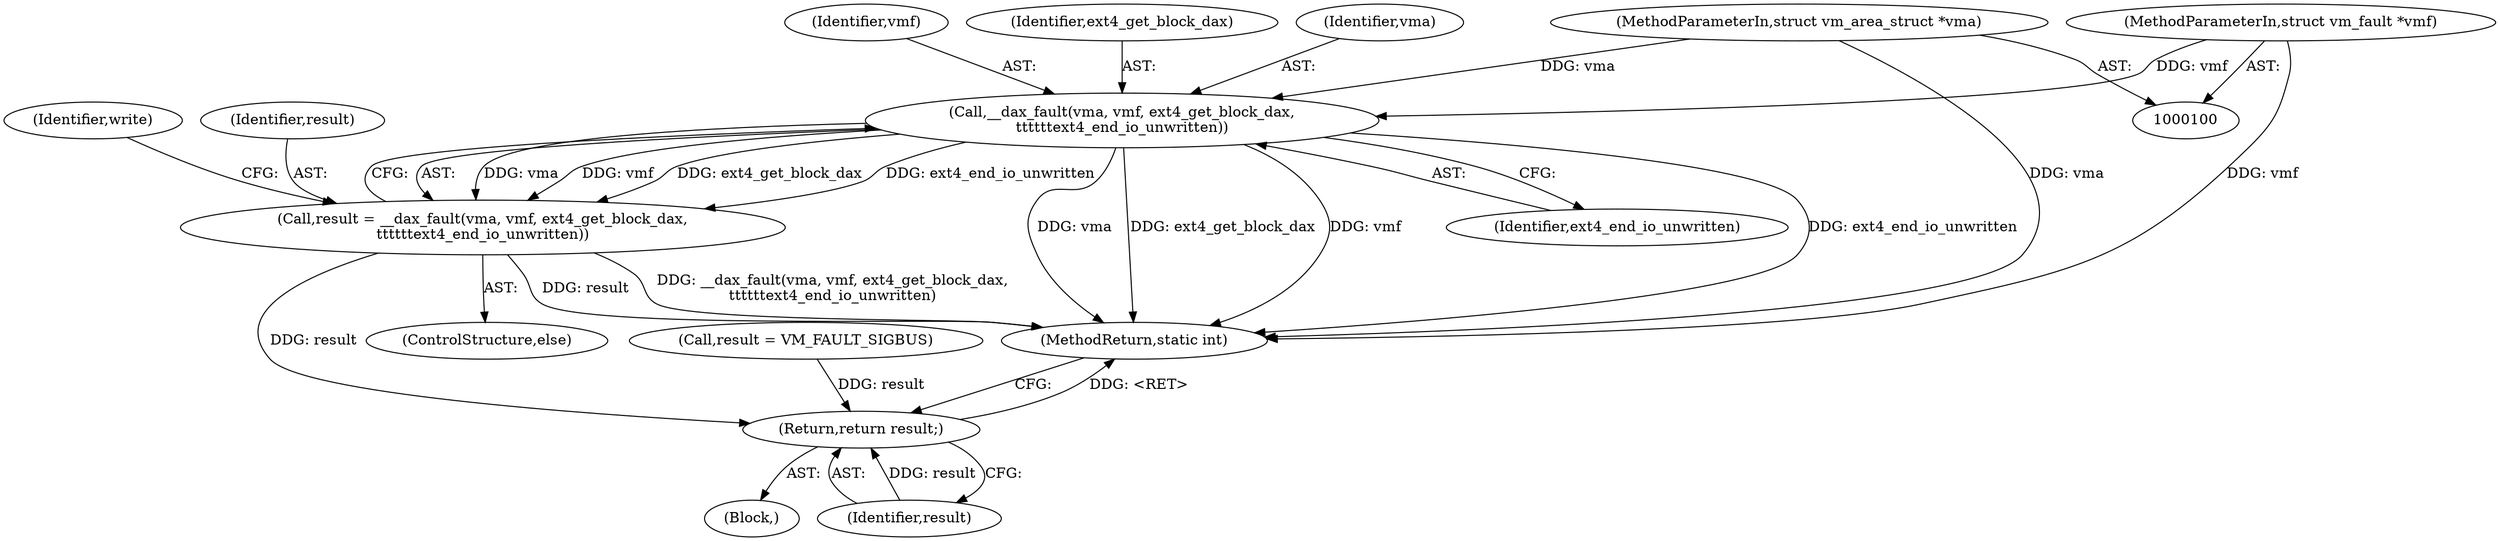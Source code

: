 digraph "0_linux_ea3d7209ca01da209cda6f0dea8be9cc4b7a933b_2@pointer" {
"1000168" [label="(Call,__dax_fault(vma, vmf, ext4_get_block_dax,\n\t\t\t\t\t\text4_end_io_unwritten))"];
"1000101" [label="(MethodParameterIn,struct vm_area_struct *vma)"];
"1000102" [label="(MethodParameterIn,struct vm_fault *vmf)"];
"1000166" [label="(Call,result = __dax_fault(vma, vmf, ext4_get_block_dax,\n\t\t\t\t\t\text4_end_io_unwritten))"];
"1000197" [label="(Return,return result;)"];
"1000170" [label="(Identifier,vmf)"];
"1000166" [label="(Call,result = __dax_fault(vma, vmf, ext4_get_block_dax,\n\t\t\t\t\t\text4_end_io_unwritten))"];
"1000165" [label="(ControlStructure,else)"];
"1000199" [label="(MethodReturn,static int)"];
"1000171" [label="(Identifier,ext4_get_block_dax)"];
"1000162" [label="(Call,result = VM_FAULT_SIGBUS)"];
"1000174" [label="(Identifier,write)"];
"1000168" [label="(Call,__dax_fault(vma, vmf, ext4_get_block_dax,\n\t\t\t\t\t\text4_end_io_unwritten))"];
"1000102" [label="(MethodParameterIn,struct vm_fault *vmf)"];
"1000197" [label="(Return,return result;)"];
"1000103" [label="(Block,)"];
"1000167" [label="(Identifier,result)"];
"1000198" [label="(Identifier,result)"];
"1000169" [label="(Identifier,vma)"];
"1000101" [label="(MethodParameterIn,struct vm_area_struct *vma)"];
"1000172" [label="(Identifier,ext4_end_io_unwritten)"];
"1000168" -> "1000166"  [label="AST: "];
"1000168" -> "1000172"  [label="CFG: "];
"1000169" -> "1000168"  [label="AST: "];
"1000170" -> "1000168"  [label="AST: "];
"1000171" -> "1000168"  [label="AST: "];
"1000172" -> "1000168"  [label="AST: "];
"1000166" -> "1000168"  [label="CFG: "];
"1000168" -> "1000199"  [label="DDG: ext4_end_io_unwritten"];
"1000168" -> "1000199"  [label="DDG: vma"];
"1000168" -> "1000199"  [label="DDG: ext4_get_block_dax"];
"1000168" -> "1000199"  [label="DDG: vmf"];
"1000168" -> "1000166"  [label="DDG: vma"];
"1000168" -> "1000166"  [label="DDG: vmf"];
"1000168" -> "1000166"  [label="DDG: ext4_get_block_dax"];
"1000168" -> "1000166"  [label="DDG: ext4_end_io_unwritten"];
"1000101" -> "1000168"  [label="DDG: vma"];
"1000102" -> "1000168"  [label="DDG: vmf"];
"1000101" -> "1000100"  [label="AST: "];
"1000101" -> "1000199"  [label="DDG: vma"];
"1000102" -> "1000100"  [label="AST: "];
"1000102" -> "1000199"  [label="DDG: vmf"];
"1000166" -> "1000165"  [label="AST: "];
"1000167" -> "1000166"  [label="AST: "];
"1000174" -> "1000166"  [label="CFG: "];
"1000166" -> "1000199"  [label="DDG: __dax_fault(vma, vmf, ext4_get_block_dax,\n\t\t\t\t\t\text4_end_io_unwritten)"];
"1000166" -> "1000199"  [label="DDG: result"];
"1000166" -> "1000197"  [label="DDG: result"];
"1000197" -> "1000103"  [label="AST: "];
"1000197" -> "1000198"  [label="CFG: "];
"1000198" -> "1000197"  [label="AST: "];
"1000199" -> "1000197"  [label="CFG: "];
"1000197" -> "1000199"  [label="DDG: <RET>"];
"1000198" -> "1000197"  [label="DDG: result"];
"1000162" -> "1000197"  [label="DDG: result"];
}
